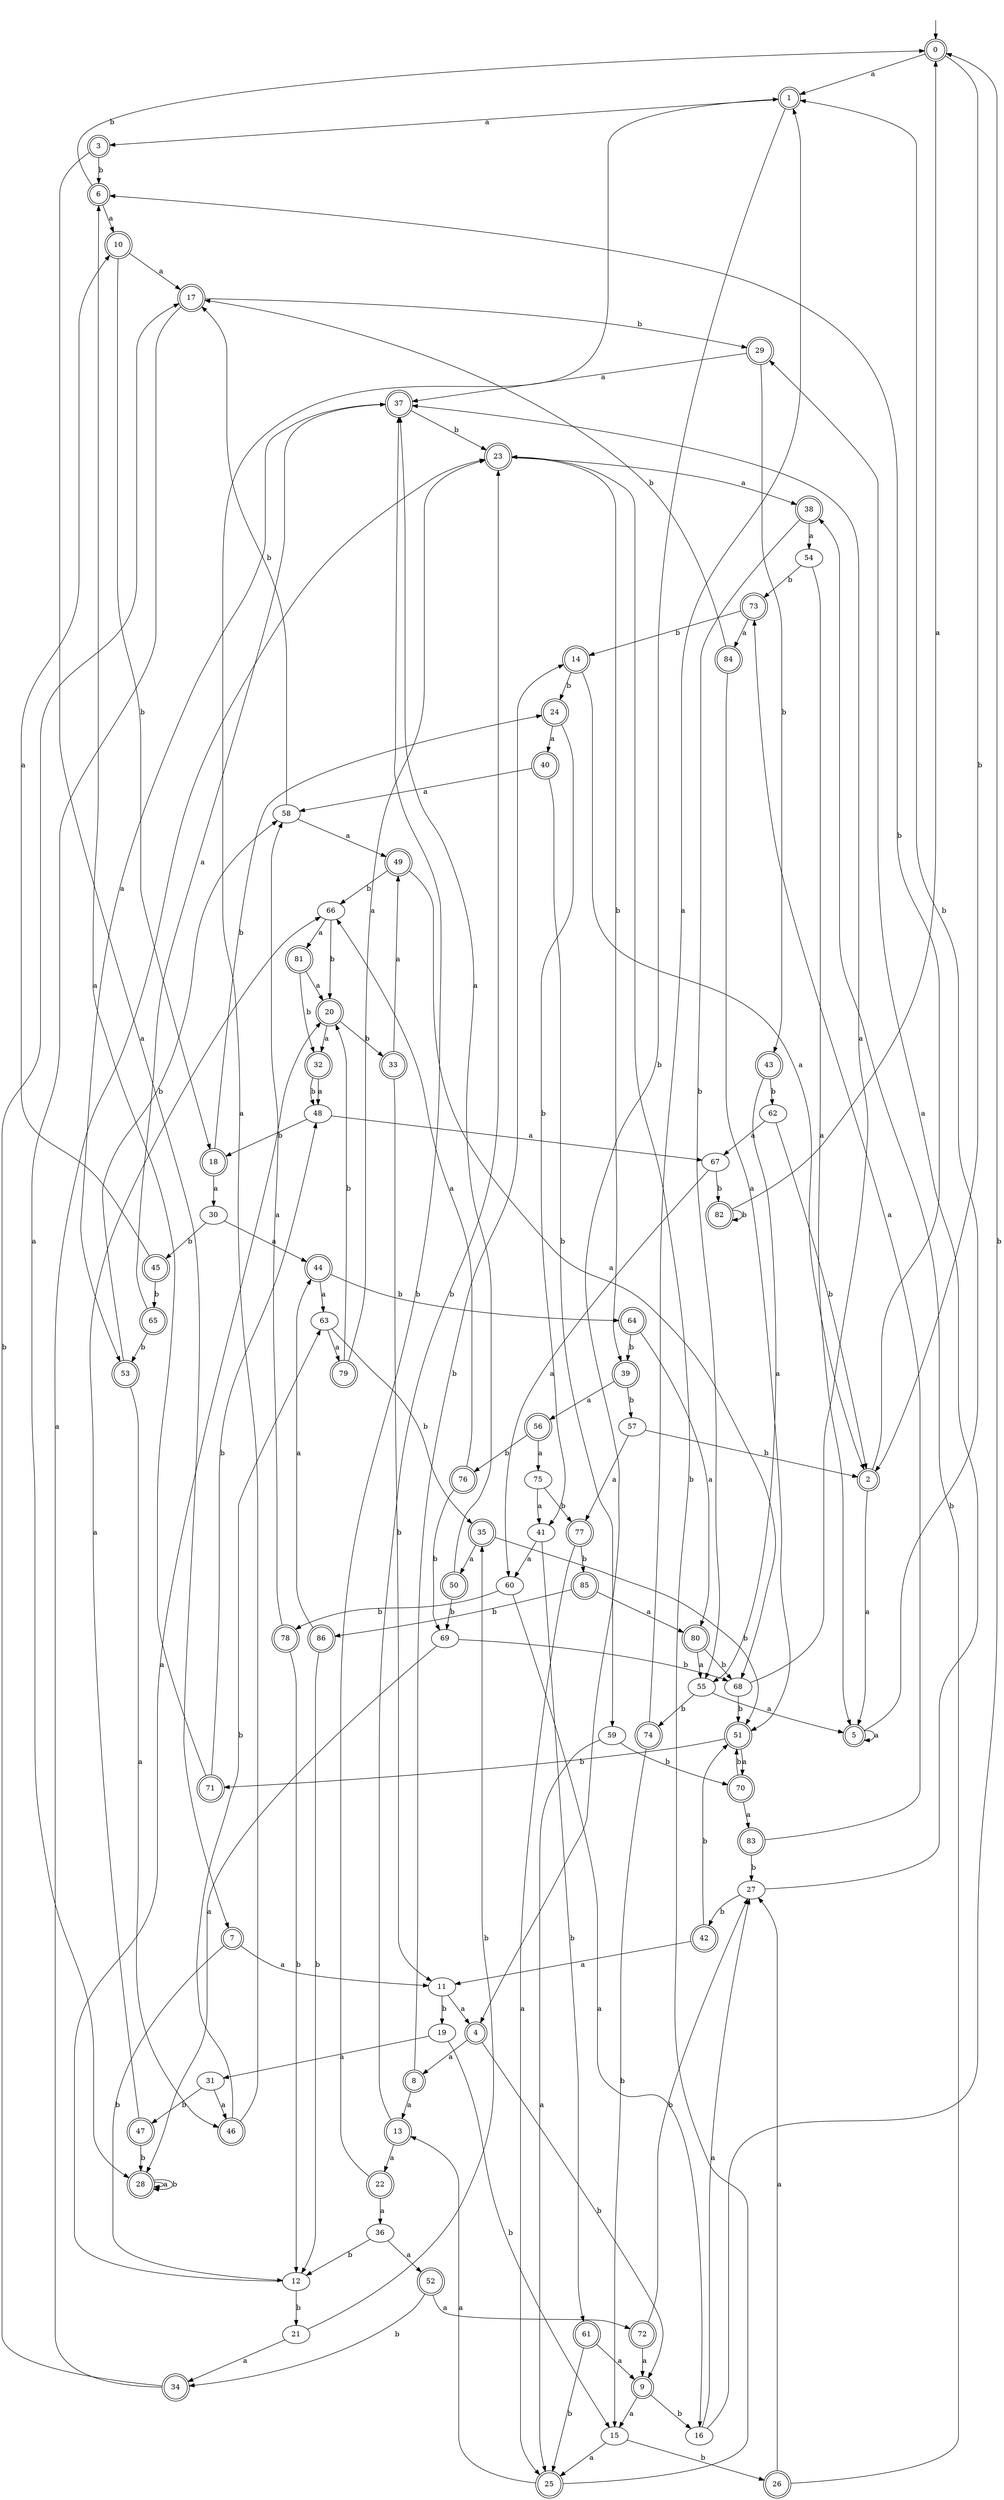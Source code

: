 digraph RandomDFA {
  __start0 [label="", shape=none];
  __start0 -> 0 [label=""];
  0 [shape=circle] [shape=doublecircle]
  0 -> 1 [label="a"]
  0 -> 2 [label="b"]
  1 [shape=doublecircle]
  1 -> 3 [label="a"]
  1 -> 4 [label="b"]
  2 [shape=doublecircle]
  2 -> 5 [label="a"]
  2 -> 6 [label="b"]
  3 [shape=doublecircle]
  3 -> 7 [label="a"]
  3 -> 6 [label="b"]
  4 [shape=doublecircle]
  4 -> 8 [label="a"]
  4 -> 9 [label="b"]
  5 [shape=doublecircle]
  5 -> 5 [label="a"]
  5 -> 1 [label="b"]
  6 [shape=doublecircle]
  6 -> 10 [label="a"]
  6 -> 0 [label="b"]
  7 [shape=doublecircle]
  7 -> 11 [label="a"]
  7 -> 12 [label="b"]
  8 [shape=doublecircle]
  8 -> 13 [label="a"]
  8 -> 14 [label="b"]
  9 [shape=doublecircle]
  9 -> 15 [label="a"]
  9 -> 16 [label="b"]
  10 [shape=doublecircle]
  10 -> 17 [label="a"]
  10 -> 18 [label="b"]
  11
  11 -> 4 [label="a"]
  11 -> 19 [label="b"]
  12
  12 -> 20 [label="a"]
  12 -> 21 [label="b"]
  13 [shape=doublecircle]
  13 -> 22 [label="a"]
  13 -> 23 [label="b"]
  14 [shape=doublecircle]
  14 -> 2 [label="a"]
  14 -> 24 [label="b"]
  15
  15 -> 25 [label="a"]
  15 -> 26 [label="b"]
  16
  16 -> 27 [label="a"]
  16 -> 0 [label="b"]
  17 [shape=doublecircle]
  17 -> 28 [label="a"]
  17 -> 29 [label="b"]
  18 [shape=doublecircle]
  18 -> 30 [label="a"]
  18 -> 24 [label="b"]
  19
  19 -> 31 [label="a"]
  19 -> 15 [label="b"]
  20 [shape=doublecircle]
  20 -> 32 [label="a"]
  20 -> 33 [label="b"]
  21
  21 -> 34 [label="a"]
  21 -> 35 [label="b"]
  22 [shape=doublecircle]
  22 -> 36 [label="a"]
  22 -> 37 [label="b"]
  23 [shape=doublecircle]
  23 -> 38 [label="a"]
  23 -> 39 [label="b"]
  24 [shape=doublecircle]
  24 -> 40 [label="a"]
  24 -> 41 [label="b"]
  25 [shape=doublecircle]
  25 -> 13 [label="a"]
  25 -> 23 [label="b"]
  26 [shape=doublecircle]
  26 -> 27 [label="a"]
  26 -> 38 [label="b"]
  27
  27 -> 29 [label="a"]
  27 -> 42 [label="b"]
  28 [shape=doublecircle]
  28 -> 28 [label="a"]
  28 -> 28 [label="b"]
  29 [shape=doublecircle]
  29 -> 37 [label="a"]
  29 -> 43 [label="b"]
  30
  30 -> 44 [label="a"]
  30 -> 45 [label="b"]
  31
  31 -> 46 [label="a"]
  31 -> 47 [label="b"]
  32 [shape=doublecircle]
  32 -> 48 [label="a"]
  32 -> 48 [label="b"]
  33 [shape=doublecircle]
  33 -> 49 [label="a"]
  33 -> 11 [label="b"]
  34 [shape=doublecircle]
  34 -> 23 [label="a"]
  34 -> 17 [label="b"]
  35 [shape=doublecircle]
  35 -> 50 [label="a"]
  35 -> 51 [label="b"]
  36
  36 -> 52 [label="a"]
  36 -> 12 [label="b"]
  37 [shape=doublecircle]
  37 -> 53 [label="a"]
  37 -> 23 [label="b"]
  38 [shape=doublecircle]
  38 -> 54 [label="a"]
  38 -> 55 [label="b"]
  39 [shape=doublecircle]
  39 -> 56 [label="a"]
  39 -> 57 [label="b"]
  40 [shape=doublecircle]
  40 -> 58 [label="a"]
  40 -> 59 [label="b"]
  41
  41 -> 60 [label="a"]
  41 -> 61 [label="b"]
  42 [shape=doublecircle]
  42 -> 11 [label="a"]
  42 -> 51 [label="b"]
  43 [shape=doublecircle]
  43 -> 55 [label="a"]
  43 -> 62 [label="b"]
  44 [shape=doublecircle]
  44 -> 63 [label="a"]
  44 -> 64 [label="b"]
  45 [shape=doublecircle]
  45 -> 10 [label="a"]
  45 -> 65 [label="b"]
  46 [shape=doublecircle]
  46 -> 1 [label="a"]
  46 -> 63 [label="b"]
  47 [shape=doublecircle]
  47 -> 66 [label="a"]
  47 -> 28 [label="b"]
  48
  48 -> 67 [label="a"]
  48 -> 18 [label="b"]
  49 [shape=doublecircle]
  49 -> 68 [label="a"]
  49 -> 66 [label="b"]
  50 [shape=doublecircle]
  50 -> 37 [label="a"]
  50 -> 69 [label="b"]
  51 [shape=doublecircle]
  51 -> 70 [label="a"]
  51 -> 71 [label="b"]
  52 [shape=doublecircle]
  52 -> 72 [label="a"]
  52 -> 34 [label="b"]
  53 [shape=doublecircle]
  53 -> 46 [label="a"]
  53 -> 58 [label="b"]
  54
  54 -> 5 [label="a"]
  54 -> 73 [label="b"]
  55
  55 -> 5 [label="a"]
  55 -> 74 [label="b"]
  56 [shape=doublecircle]
  56 -> 75 [label="a"]
  56 -> 76 [label="b"]
  57
  57 -> 77 [label="a"]
  57 -> 2 [label="b"]
  58
  58 -> 49 [label="a"]
  58 -> 17 [label="b"]
  59
  59 -> 25 [label="a"]
  59 -> 70 [label="b"]
  60
  60 -> 16 [label="a"]
  60 -> 78 [label="b"]
  61 [shape=doublecircle]
  61 -> 9 [label="a"]
  61 -> 25 [label="b"]
  62
  62 -> 67 [label="a"]
  62 -> 2 [label="b"]
  63
  63 -> 79 [label="a"]
  63 -> 35 [label="b"]
  64 [shape=doublecircle]
  64 -> 80 [label="a"]
  64 -> 39 [label="b"]
  65 [shape=doublecircle]
  65 -> 37 [label="a"]
  65 -> 53 [label="b"]
  66
  66 -> 81 [label="a"]
  66 -> 20 [label="b"]
  67
  67 -> 60 [label="a"]
  67 -> 82 [label="b"]
  68
  68 -> 37 [label="a"]
  68 -> 51 [label="b"]
  69
  69 -> 28 [label="a"]
  69 -> 68 [label="b"]
  70 [shape=doublecircle]
  70 -> 83 [label="a"]
  70 -> 51 [label="b"]
  71 [shape=doublecircle]
  71 -> 6 [label="a"]
  71 -> 48 [label="b"]
  72 [shape=doublecircle]
  72 -> 9 [label="a"]
  72 -> 27 [label="b"]
  73 [shape=doublecircle]
  73 -> 84 [label="a"]
  73 -> 14 [label="b"]
  74 [shape=doublecircle]
  74 -> 1 [label="a"]
  74 -> 15 [label="b"]
  75
  75 -> 41 [label="a"]
  75 -> 77 [label="b"]
  76 [shape=doublecircle]
  76 -> 66 [label="a"]
  76 -> 69 [label="b"]
  77 [shape=doublecircle]
  77 -> 25 [label="a"]
  77 -> 85 [label="b"]
  78 [shape=doublecircle]
  78 -> 58 [label="a"]
  78 -> 12 [label="b"]
  79 [shape=doublecircle]
  79 -> 23 [label="a"]
  79 -> 20 [label="b"]
  80 [shape=doublecircle]
  80 -> 55 [label="a"]
  80 -> 68 [label="b"]
  81 [shape=doublecircle]
  81 -> 20 [label="a"]
  81 -> 32 [label="b"]
  82 [shape=doublecircle]
  82 -> 0 [label="a"]
  82 -> 82 [label="b"]
  83 [shape=doublecircle]
  83 -> 73 [label="a"]
  83 -> 27 [label="b"]
  84 [shape=doublecircle]
  84 -> 51 [label="a"]
  84 -> 17 [label="b"]
  85 [shape=doublecircle]
  85 -> 80 [label="a"]
  85 -> 86 [label="b"]
  86 [shape=doublecircle]
  86 -> 44 [label="a"]
  86 -> 12 [label="b"]
}
